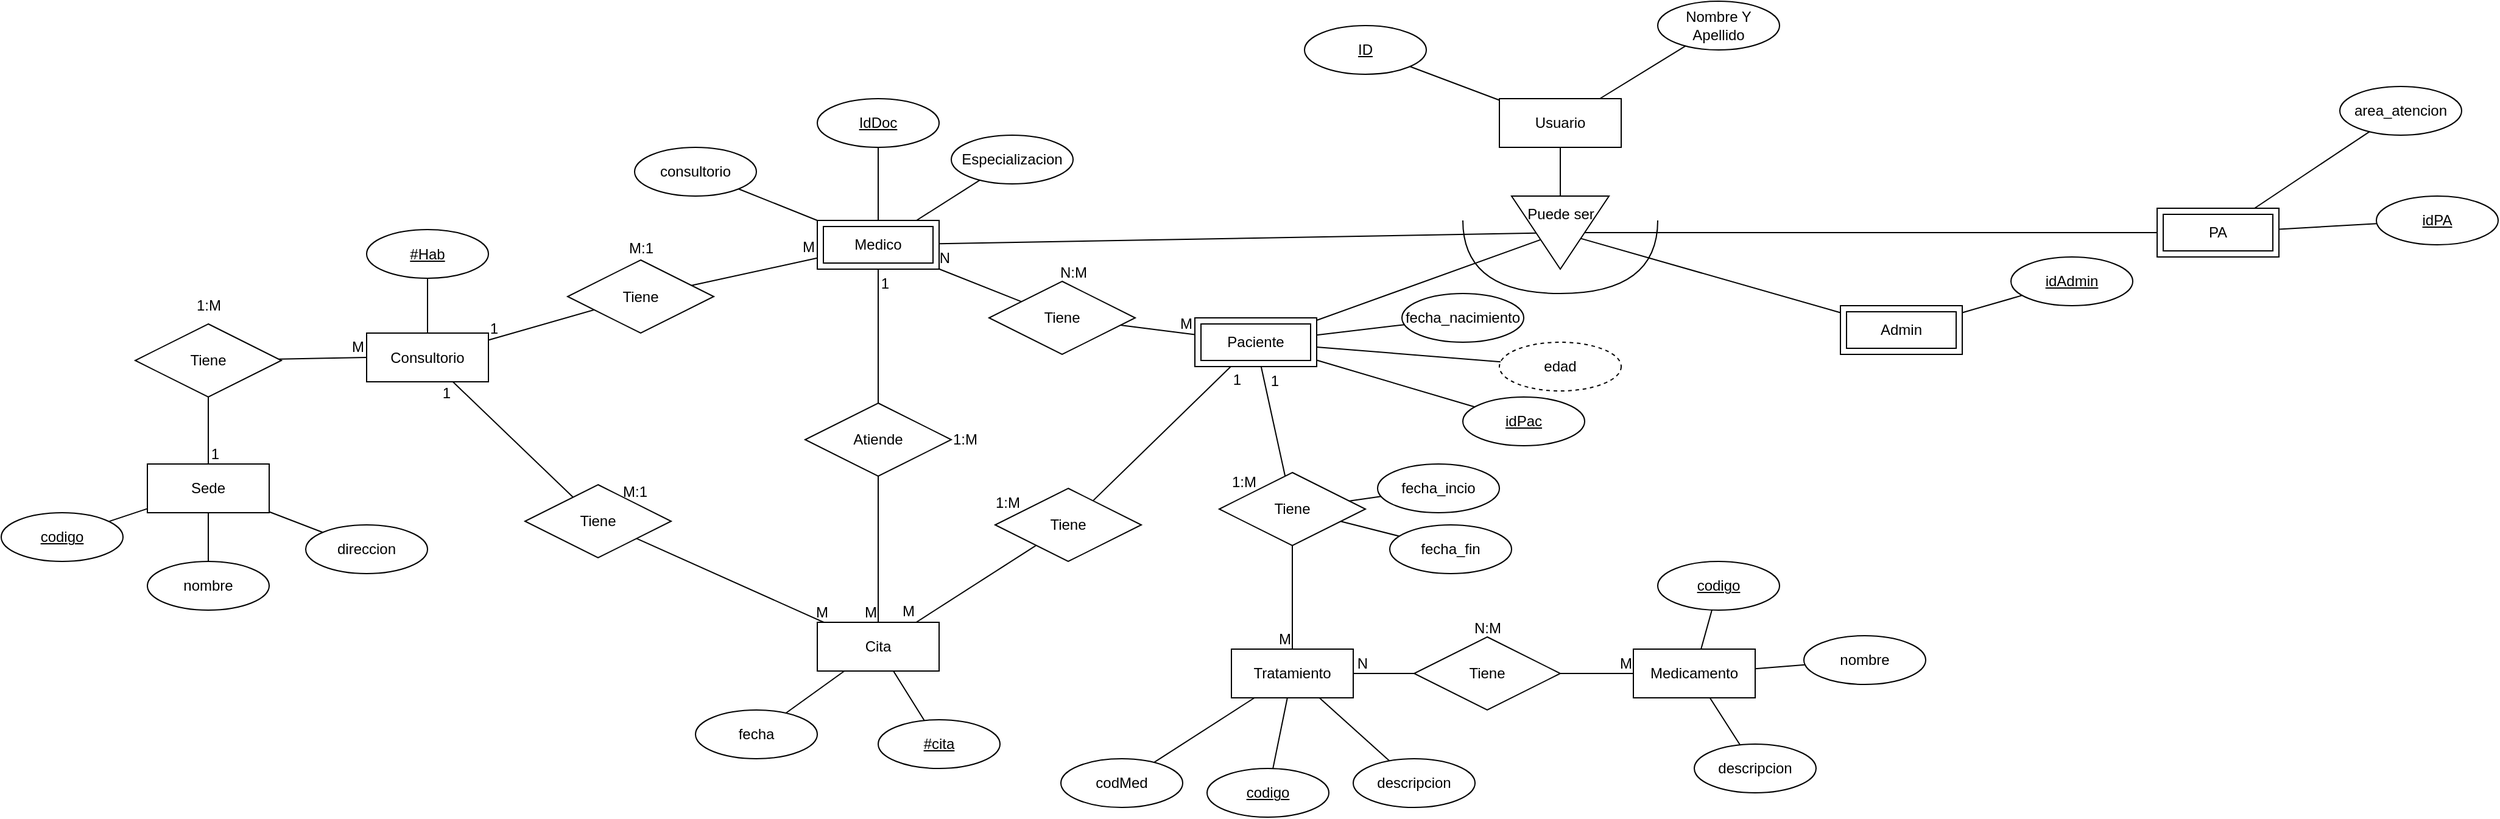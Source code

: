 <mxfile version="24.0.7" type="device">
  <diagram name="Page-1" id="L-1kJ7NZH9jHJ7zD8EyT">
    <mxGraphModel dx="3085" dy="1594" grid="1" gridSize="10" guides="1" tooltips="1" connect="1" arrows="1" fold="1" page="1" pageScale="1" pageWidth="850" pageHeight="1100" math="0" shadow="0">
      <root>
        <mxCell id="0" />
        <mxCell id="1" parent="0" />
        <mxCell id="Sb4ZPzo0STHoH6ZTwsFb-2" value="Paciente" style="shape=ext;margin=3;double=1;whiteSpace=wrap;html=1;align=center;" parent="1" vertex="1">
          <mxGeometry x="90" y="260" width="100" height="40" as="geometry" />
        </mxCell>
        <mxCell id="Sb4ZPzo0STHoH6ZTwsFb-3" value="Medico" style="shape=ext;margin=3;double=1;whiteSpace=wrap;html=1;align=center;" parent="1" vertex="1">
          <mxGeometry x="-220" y="180" width="100" height="40" as="geometry" />
        </mxCell>
        <mxCell id="Sb4ZPzo0STHoH6ZTwsFb-5" value="PA" style="shape=ext;margin=3;double=1;whiteSpace=wrap;html=1;align=center;" parent="1" vertex="1">
          <mxGeometry x="880" y="170" width="100" height="40" as="geometry" />
        </mxCell>
        <mxCell id="Sb4ZPzo0STHoH6ZTwsFb-6" value="Admin" style="shape=ext;margin=3;double=1;whiteSpace=wrap;html=1;align=center;" parent="1" vertex="1">
          <mxGeometry x="620" y="250" width="100" height="40" as="geometry" />
        </mxCell>
        <mxCell id="Sb4ZPzo0STHoH6ZTwsFb-12" value="" style="endArrow=none;html=1;rounded=0;" parent="1" source="Sb4ZPzo0STHoH6ZTwsFb-3" target="Sb4ZPzo0STHoH6ZTwsFb-1" edge="1">
          <mxGeometry relative="1" as="geometry">
            <mxPoint x="270" y="310" as="sourcePoint" />
            <mxPoint x="430" y="310" as="targetPoint" />
          </mxGeometry>
        </mxCell>
        <mxCell id="Sb4ZPzo0STHoH6ZTwsFb-13" value="" style="endArrow=none;html=1;rounded=0;" parent="1" source="Sb4ZPzo0STHoH6ZTwsFb-2" target="Sb4ZPzo0STHoH6ZTwsFb-1" edge="1">
          <mxGeometry relative="1" as="geometry">
            <mxPoint x="240" y="254" as="sourcePoint" />
            <mxPoint x="389" y="205" as="targetPoint" />
          </mxGeometry>
        </mxCell>
        <mxCell id="Sb4ZPzo0STHoH6ZTwsFb-14" value="" style="endArrow=none;html=1;rounded=0;" parent="1" source="Sb4ZPzo0STHoH6ZTwsFb-6" target="Sb4ZPzo0STHoH6ZTwsFb-1" edge="1">
          <mxGeometry relative="1" as="geometry">
            <mxPoint x="300" y="326" as="sourcePoint" />
            <mxPoint x="401" y="221" as="targetPoint" />
          </mxGeometry>
        </mxCell>
        <mxCell id="Sb4ZPzo0STHoH6ZTwsFb-15" value="" style="endArrow=none;html=1;rounded=0;" parent="1" source="Sb4ZPzo0STHoH6ZTwsFb-5" target="Sb4ZPzo0STHoH6ZTwsFb-1" edge="1">
          <mxGeometry relative="1" as="geometry">
            <mxPoint x="456" y="389" as="sourcePoint" />
            <mxPoint x="417" y="217" as="targetPoint" />
          </mxGeometry>
        </mxCell>
        <mxCell id="Sb4ZPzo0STHoH6ZTwsFb-18" value="&lt;u&gt;ID&lt;/u&gt;" style="ellipse;whiteSpace=wrap;html=1;align=center;" parent="1" vertex="1">
          <mxGeometry x="180" y="20" width="100" height="40" as="geometry" />
        </mxCell>
        <mxCell id="Sb4ZPzo0STHoH6ZTwsFb-19" value="Nombre Y Apellido" style="ellipse;whiteSpace=wrap;html=1;align=center;" parent="1" vertex="1">
          <mxGeometry x="470" width="100" height="40" as="geometry" />
        </mxCell>
        <mxCell id="Sb4ZPzo0STHoH6ZTwsFb-21" value="" style="endArrow=none;html=1;rounded=0;" parent="1" source="Sb4ZPzo0STHoH6ZTwsFb-18" target="0qtgqL_xirvCRxw2eVsJ-19" edge="1">
          <mxGeometry relative="1" as="geometry">
            <mxPoint x="270" y="310" as="sourcePoint" />
            <mxPoint x="430" y="310" as="targetPoint" />
          </mxGeometry>
        </mxCell>
        <mxCell id="Sb4ZPzo0STHoH6ZTwsFb-22" value="" style="endArrow=none;html=1;rounded=0;" parent="1" source="0qtgqL_xirvCRxw2eVsJ-19" target="Sb4ZPzo0STHoH6ZTwsFb-19" edge="1">
          <mxGeometry relative="1" as="geometry">
            <mxPoint x="312" y="168" as="sourcePoint" />
            <mxPoint x="363" y="210" as="targetPoint" />
          </mxGeometry>
        </mxCell>
        <mxCell id="Sb4ZPzo0STHoH6ZTwsFb-24" value="&lt;u&gt;IdDoc&lt;/u&gt;" style="ellipse;whiteSpace=wrap;html=1;align=center;" parent="1" vertex="1">
          <mxGeometry x="-220" y="80" width="100" height="40" as="geometry" />
        </mxCell>
        <mxCell id="Sb4ZPzo0STHoH6ZTwsFb-25" value="" style="endArrow=none;html=1;rounded=0;" parent="1" source="Sb4ZPzo0STHoH6ZTwsFb-24" target="Sb4ZPzo0STHoH6ZTwsFb-3" edge="1">
          <mxGeometry relative="1" as="geometry">
            <mxPoint x="270" y="310" as="sourcePoint" />
            <mxPoint x="430" y="310" as="targetPoint" />
          </mxGeometry>
        </mxCell>
        <mxCell id="0qtgqL_xirvCRxw2eVsJ-1" value="Especializacion&lt;span style=&quot;color: rgba(0, 0, 0, 0); font-family: monospace; font-size: 0px; text-align: start; text-wrap: nowrap;&quot;&gt;%3CmxGraphModel%3E%3Croot%3E%3CmxCell%20id%3D%220%22%2F%3E%3CmxCell%20id%3D%221%22%20parent%3D%220%22%2F%3E%3CmxCell%20id%3D%222%22%20value%3D%22IdDoc%22%20style%3D%22ellipse%3BwhiteSpace%3Dwrap%3Bhtml%3D1%3Balign%3Dcenter%3B%22%20vertex%3D%221%22%20parent%3D%221%22%3E%3CmxGeometry%20x%3D%2210%22%20y%3D%22310%22%20width%3D%22100%22%20height%3D%2240%22%20as%3D%22geometry%22%2F%3E%3C%2FmxCell%3E%3C%2Froot%3E%3C%2FmxGraphModel%3E&lt;/span&gt;" style="ellipse;whiteSpace=wrap;html=1;align=center;" vertex="1" parent="1">
          <mxGeometry x="-110" y="110" width="100" height="40" as="geometry" />
        </mxCell>
        <mxCell id="0qtgqL_xirvCRxw2eVsJ-2" value="consultorio" style="ellipse;whiteSpace=wrap;html=1;align=center;" vertex="1" parent="1">
          <mxGeometry x="-370" y="120" width="100" height="40" as="geometry" />
        </mxCell>
        <mxCell id="0qtgqL_xirvCRxw2eVsJ-3" value="&lt;u&gt;idPac&lt;/u&gt;" style="ellipse;whiteSpace=wrap;html=1;align=center;" vertex="1" parent="1">
          <mxGeometry x="310" y="325" width="100" height="40" as="geometry" />
        </mxCell>
        <mxCell id="0qtgqL_xirvCRxw2eVsJ-4" value="fecha_nacimiento" style="ellipse;whiteSpace=wrap;html=1;align=center;" vertex="1" parent="1">
          <mxGeometry x="260" y="240" width="100" height="40" as="geometry" />
        </mxCell>
        <mxCell id="0qtgqL_xirvCRxw2eVsJ-6" value="edad" style="ellipse;whiteSpace=wrap;html=1;align=center;dashed=1;" vertex="1" parent="1">
          <mxGeometry x="340" y="280" width="100" height="40" as="geometry" />
        </mxCell>
        <mxCell id="0qtgqL_xirvCRxw2eVsJ-7" value="&lt;u&gt;idAdmin&lt;/u&gt;" style="ellipse;whiteSpace=wrap;html=1;align=center;" vertex="1" parent="1">
          <mxGeometry x="760" y="210" width="100" height="40" as="geometry" />
        </mxCell>
        <mxCell id="0qtgqL_xirvCRxw2eVsJ-8" value="&lt;u&gt;idPA&lt;/u&gt;" style="ellipse;whiteSpace=wrap;html=1;align=center;" vertex="1" parent="1">
          <mxGeometry x="1060" y="160" width="100" height="40" as="geometry" />
        </mxCell>
        <mxCell id="0qtgqL_xirvCRxw2eVsJ-9" value="area_atencion" style="ellipse;whiteSpace=wrap;html=1;align=center;" vertex="1" parent="1">
          <mxGeometry x="1030" y="70" width="100" height="40" as="geometry" />
        </mxCell>
        <mxCell id="0qtgqL_xirvCRxw2eVsJ-10" value="" style="endArrow=none;html=1;rounded=0;" edge="1" parent="1" source="0qtgqL_xirvCRxw2eVsJ-1" target="Sb4ZPzo0STHoH6ZTwsFb-3">
          <mxGeometry relative="1" as="geometry">
            <mxPoint x="114" y="350" as="sourcePoint" />
            <mxPoint x="150" y="358" as="targetPoint" />
          </mxGeometry>
        </mxCell>
        <mxCell id="0qtgqL_xirvCRxw2eVsJ-12" value="" style="endArrow=none;html=1;rounded=0;" edge="1" parent="1" source="0qtgqL_xirvCRxw2eVsJ-2" target="Sb4ZPzo0STHoH6ZTwsFb-3">
          <mxGeometry relative="1" as="geometry">
            <mxPoint x="119" y="414" as="sourcePoint" />
            <mxPoint x="163" y="390" as="targetPoint" />
          </mxGeometry>
        </mxCell>
        <mxCell id="0qtgqL_xirvCRxw2eVsJ-13" value="" style="endArrow=none;html=1;rounded=0;" edge="1" parent="1" source="0qtgqL_xirvCRxw2eVsJ-6" target="Sb4ZPzo0STHoH6ZTwsFb-2">
          <mxGeometry relative="1" as="geometry">
            <mxPoint x="123" y="481" as="sourcePoint" />
            <mxPoint x="186" y="390" as="targetPoint" />
          </mxGeometry>
        </mxCell>
        <mxCell id="0qtgqL_xirvCRxw2eVsJ-14" value="" style="endArrow=none;html=1;rounded=0;" edge="1" parent="1" source="0qtgqL_xirvCRxw2eVsJ-4" target="Sb4ZPzo0STHoH6ZTwsFb-2">
          <mxGeometry relative="1" as="geometry">
            <mxPoint x="282" y="501" as="sourcePoint" />
            <mxPoint x="338" y="410" as="targetPoint" />
          </mxGeometry>
        </mxCell>
        <mxCell id="0qtgqL_xirvCRxw2eVsJ-15" value="" style="endArrow=none;html=1;rounded=0;" edge="1" parent="1" source="0qtgqL_xirvCRxw2eVsJ-3" target="Sb4ZPzo0STHoH6ZTwsFb-2">
          <mxGeometry relative="1" as="geometry">
            <mxPoint x="368" y="540" as="sourcePoint" />
            <mxPoint x="352" y="410" as="targetPoint" />
          </mxGeometry>
        </mxCell>
        <mxCell id="0qtgqL_xirvCRxw2eVsJ-16" value="" style="endArrow=none;html=1;rounded=0;" edge="1" parent="1" source="0qtgqL_xirvCRxw2eVsJ-7" target="Sb4ZPzo0STHoH6ZTwsFb-6">
          <mxGeometry relative="1" as="geometry">
            <mxPoint x="380" y="520" as="sourcePoint" />
            <mxPoint x="355" y="410" as="targetPoint" />
          </mxGeometry>
        </mxCell>
        <mxCell id="0qtgqL_xirvCRxw2eVsJ-17" value="" style="endArrow=none;html=1;rounded=0;" edge="1" parent="1" source="0qtgqL_xirvCRxw2eVsJ-8" target="Sb4ZPzo0STHoH6ZTwsFb-5">
          <mxGeometry relative="1" as="geometry">
            <mxPoint x="390" y="530" as="sourcePoint" />
            <mxPoint x="365" y="420" as="targetPoint" />
          </mxGeometry>
        </mxCell>
        <mxCell id="0qtgqL_xirvCRxw2eVsJ-18" value="" style="endArrow=none;html=1;rounded=0;" edge="1" parent="1" source="0qtgqL_xirvCRxw2eVsJ-9" target="Sb4ZPzo0STHoH6ZTwsFb-5">
          <mxGeometry relative="1" as="geometry">
            <mxPoint x="596" y="450" as="sourcePoint" />
            <mxPoint x="584" y="400" as="targetPoint" />
          </mxGeometry>
        </mxCell>
        <mxCell id="0qtgqL_xirvCRxw2eVsJ-19" value="Usuario" style="whiteSpace=wrap;html=1;align=center;" vertex="1" parent="1">
          <mxGeometry x="340" y="80" width="100" height="40" as="geometry" />
        </mxCell>
        <mxCell id="0qtgqL_xirvCRxw2eVsJ-22" value="Cita" style="whiteSpace=wrap;html=1;align=center;" vertex="1" parent="1">
          <mxGeometry x="-220" y="510" width="100" height="40" as="geometry" />
        </mxCell>
        <mxCell id="0qtgqL_xirvCRxw2eVsJ-24" value="Medicamento" style="whiteSpace=wrap;html=1;align=center;" vertex="1" parent="1">
          <mxGeometry x="450" y="532" width="100" height="40" as="geometry" />
        </mxCell>
        <mxCell id="0qtgqL_xirvCRxw2eVsJ-25" value="Sede" style="whiteSpace=wrap;html=1;align=center;" vertex="1" parent="1">
          <mxGeometry x="-770" y="380" width="100" height="40" as="geometry" />
        </mxCell>
        <mxCell id="0qtgqL_xirvCRxw2eVsJ-26" value="Tratamiento" style="whiteSpace=wrap;html=1;align=center;" vertex="1" parent="1">
          <mxGeometry x="120" y="532" width="100" height="40" as="geometry" />
        </mxCell>
        <mxCell id="0qtgqL_xirvCRxw2eVsJ-27" value="Consultorio" style="whiteSpace=wrap;html=1;align=center;" vertex="1" parent="1">
          <mxGeometry x="-590" y="272.5" width="100" height="40" as="geometry" />
        </mxCell>
        <mxCell id="0qtgqL_xirvCRxw2eVsJ-30" value="" style="endArrow=none;html=1;rounded=0;" edge="1" parent="1" source="0qtgqL_xirvCRxw2eVsJ-28" target="0qtgqL_xirvCRxw2eVsJ-25">
          <mxGeometry relative="1" as="geometry">
            <mxPoint x="-820" y="30" as="sourcePoint" />
            <mxPoint x="-660" y="30" as="targetPoint" />
          </mxGeometry>
        </mxCell>
        <mxCell id="0qtgqL_xirvCRxw2eVsJ-31" value="1" style="resizable=0;html=1;whiteSpace=wrap;align=right;verticalAlign=bottom;" connectable="0" vertex="1" parent="0qtgqL_xirvCRxw2eVsJ-30">
          <mxGeometry x="1" relative="1" as="geometry">
            <mxPoint x="10" as="offset" />
          </mxGeometry>
        </mxCell>
        <mxCell id="0qtgqL_xirvCRxw2eVsJ-32" value="" style="endArrow=none;html=1;rounded=0;entryX=0;entryY=0.5;entryDx=0;entryDy=0;" edge="1" parent="1" source="0qtgqL_xirvCRxw2eVsJ-28" target="0qtgqL_xirvCRxw2eVsJ-27">
          <mxGeometry relative="1" as="geometry">
            <mxPoint x="-780" y="210" as="sourcePoint" />
            <mxPoint x="-620" y="210" as="targetPoint" />
          </mxGeometry>
        </mxCell>
        <mxCell id="0qtgqL_xirvCRxw2eVsJ-33" value="M" style="resizable=0;html=1;whiteSpace=wrap;align=right;verticalAlign=bottom;" connectable="0" vertex="1" parent="0qtgqL_xirvCRxw2eVsJ-32">
          <mxGeometry x="1" relative="1" as="geometry" />
        </mxCell>
        <mxCell id="0qtgqL_xirvCRxw2eVsJ-35" value="" style="group" vertex="1" connectable="0" parent="1">
          <mxGeometry x="-780" y="235" width="120" height="90" as="geometry" />
        </mxCell>
        <mxCell id="0qtgqL_xirvCRxw2eVsJ-28" value="Tiene" style="shape=rhombus;perimeter=rhombusPerimeter;whiteSpace=wrap;html=1;align=center;" vertex="1" parent="0qtgqL_xirvCRxw2eVsJ-35">
          <mxGeometry y="30" width="120" height="60" as="geometry" />
        </mxCell>
        <mxCell id="0qtgqL_xirvCRxw2eVsJ-34" value="1:M" style="text;html=1;align=center;verticalAlign=middle;resizable=0;points=[];autosize=1;strokeColor=none;fillColor=none;" vertex="1" parent="0qtgqL_xirvCRxw2eVsJ-35">
          <mxGeometry x="40" width="40" height="30" as="geometry" />
        </mxCell>
        <mxCell id="0qtgqL_xirvCRxw2eVsJ-37" value="" style="endArrow=none;html=1;rounded=0;" edge="1" parent="1" source="0qtgqL_xirvCRxw2eVsJ-36" target="0qtgqL_xirvCRxw2eVsJ-26">
          <mxGeometry relative="1" as="geometry">
            <mxPoint x="260" y="392" as="sourcePoint" />
            <mxPoint x="420" y="392" as="targetPoint" />
          </mxGeometry>
        </mxCell>
        <mxCell id="0qtgqL_xirvCRxw2eVsJ-38" value="N" style="resizable=0;html=1;whiteSpace=wrap;align=right;verticalAlign=bottom;" connectable="0" vertex="1" parent="0qtgqL_xirvCRxw2eVsJ-37">
          <mxGeometry x="1" relative="1" as="geometry">
            <mxPoint x="13" as="offset" />
          </mxGeometry>
        </mxCell>
        <mxCell id="0qtgqL_xirvCRxw2eVsJ-39" value="" style="endArrow=none;html=1;rounded=0;" edge="1" parent="1" source="0qtgqL_xirvCRxw2eVsJ-36" target="0qtgqL_xirvCRxw2eVsJ-24">
          <mxGeometry relative="1" as="geometry">
            <mxPoint x="340" y="462" as="sourcePoint" />
            <mxPoint x="500" y="462" as="targetPoint" />
          </mxGeometry>
        </mxCell>
        <mxCell id="0qtgqL_xirvCRxw2eVsJ-40" value="M" style="resizable=0;html=1;whiteSpace=wrap;align=right;verticalAlign=bottom;" connectable="0" vertex="1" parent="0qtgqL_xirvCRxw2eVsJ-39">
          <mxGeometry x="1" relative="1" as="geometry" />
        </mxCell>
        <mxCell id="0qtgqL_xirvCRxw2eVsJ-42" value="" style="group" vertex="1" connectable="0" parent="1">
          <mxGeometry x="270" y="500" width="120" height="82" as="geometry" />
        </mxCell>
        <mxCell id="0qtgqL_xirvCRxw2eVsJ-36" value="Tiene" style="shape=rhombus;perimeter=rhombusPerimeter;whiteSpace=wrap;html=1;align=center;" vertex="1" parent="0qtgqL_xirvCRxw2eVsJ-42">
          <mxGeometry y="22" width="120" height="60" as="geometry" />
        </mxCell>
        <mxCell id="0qtgqL_xirvCRxw2eVsJ-41" value="N:M" style="text;html=1;align=center;verticalAlign=middle;resizable=0;points=[];autosize=1;strokeColor=none;fillColor=none;" vertex="1" parent="0qtgqL_xirvCRxw2eVsJ-42">
          <mxGeometry x="35" width="50" height="30" as="geometry" />
        </mxCell>
        <mxCell id="0qtgqL_xirvCRxw2eVsJ-44" value="" style="group" vertex="1" connectable="0" parent="1">
          <mxGeometry x="310" y="160" width="160" height="80" as="geometry" />
        </mxCell>
        <mxCell id="0qtgqL_xirvCRxw2eVsJ-20" value="" style="endArrow=none;html=1;rounded=0;" edge="1" parent="0qtgqL_xirvCRxw2eVsJ-44" source="Sb4ZPzo0STHoH6ZTwsFb-1" target="0qtgqL_xirvCRxw2eVsJ-19">
          <mxGeometry relative="1" as="geometry">
            <mxPoint x="-34" y="-96" as="sourcePoint" />
            <mxPoint x="40" y="-69" as="targetPoint" />
          </mxGeometry>
        </mxCell>
        <mxCell id="Sb4ZPzo0STHoH6ZTwsFb-1" value="" style="triangle;whiteSpace=wrap;html=1;rotation=90;" parent="0qtgqL_xirvCRxw2eVsJ-44" vertex="1">
          <mxGeometry x="50" y="-10" width="60" height="80" as="geometry" />
        </mxCell>
        <mxCell id="Sb4ZPzo0STHoH6ZTwsFb-16" value="" style="endArrow=none;html=1;rounded=0;edgeStyle=orthogonalEdgeStyle;curved=1;" parent="0qtgqL_xirvCRxw2eVsJ-44" edge="1">
          <mxGeometry relative="1" as="geometry">
            <mxPoint y="20" as="sourcePoint" />
            <mxPoint x="160" y="20" as="targetPoint" />
            <Array as="points">
              <mxPoint y="80" />
              <mxPoint x="160" y="80" />
            </Array>
          </mxGeometry>
        </mxCell>
        <mxCell id="Sb4ZPzo0STHoH6ZTwsFb-17" value="Puede ser" style="text;html=1;align=center;verticalAlign=middle;resizable=0;points=[];autosize=1;strokeColor=none;fillColor=none;" parent="0qtgqL_xirvCRxw2eVsJ-44" vertex="1">
          <mxGeometry x="40" width="80" height="30" as="geometry" />
        </mxCell>
        <mxCell id="0qtgqL_xirvCRxw2eVsJ-47" value="" style="endArrow=none;html=1;rounded=0;" edge="1" parent="1" source="0qtgqL_xirvCRxw2eVsJ-45" target="Sb4ZPzo0STHoH6ZTwsFb-3">
          <mxGeometry relative="1" as="geometry">
            <mxPoint x="-120" y="429.38" as="sourcePoint" />
            <mxPoint x="-240" y="429.38" as="targetPoint" />
          </mxGeometry>
        </mxCell>
        <mxCell id="0qtgqL_xirvCRxw2eVsJ-48" value="1" style="resizable=0;html=1;whiteSpace=wrap;align=right;verticalAlign=bottom;" connectable="0" vertex="1" parent="0qtgqL_xirvCRxw2eVsJ-47">
          <mxGeometry x="1" relative="1" as="geometry">
            <mxPoint x="10" y="20" as="offset" />
          </mxGeometry>
        </mxCell>
        <mxCell id="0qtgqL_xirvCRxw2eVsJ-49" value="" style="endArrow=none;html=1;rounded=0;" edge="1" parent="1" source="0qtgqL_xirvCRxw2eVsJ-45" target="0qtgqL_xirvCRxw2eVsJ-22">
          <mxGeometry relative="1" as="geometry">
            <mxPoint x="-210" y="410" as="sourcePoint" />
            <mxPoint x="-50" y="410" as="targetPoint" />
          </mxGeometry>
        </mxCell>
        <mxCell id="0qtgqL_xirvCRxw2eVsJ-50" value="M" style="resizable=0;html=1;whiteSpace=wrap;align=right;verticalAlign=bottom;" connectable="0" vertex="1" parent="0qtgqL_xirvCRxw2eVsJ-49">
          <mxGeometry x="1" relative="1" as="geometry" />
        </mxCell>
        <mxCell id="0qtgqL_xirvCRxw2eVsJ-52" value="" style="group" vertex="1" connectable="0" parent="1">
          <mxGeometry x="-230" y="330" width="151" height="60" as="geometry" />
        </mxCell>
        <mxCell id="0qtgqL_xirvCRxw2eVsJ-45" value="Atiende" style="shape=rhombus;perimeter=rhombusPerimeter;whiteSpace=wrap;html=1;align=center;" vertex="1" parent="0qtgqL_xirvCRxw2eVsJ-52">
          <mxGeometry width="120" height="60" as="geometry" />
        </mxCell>
        <mxCell id="0qtgqL_xirvCRxw2eVsJ-51" value="1:M" style="text;html=1;align=center;verticalAlign=middle;resizable=0;points=[];autosize=1;strokeColor=none;fillColor=none;" vertex="1" parent="0qtgqL_xirvCRxw2eVsJ-52">
          <mxGeometry x="111" y="15" width="40" height="30" as="geometry" />
        </mxCell>
        <mxCell id="0qtgqL_xirvCRxw2eVsJ-53" value="" style="endArrow=none;html=1;rounded=0;" edge="1" parent="1" source="0qtgqL_xirvCRxw2eVsJ-46" target="Sb4ZPzo0STHoH6ZTwsFb-2">
          <mxGeometry relative="1" as="geometry">
            <mxPoint x="-160" y="340" as="sourcePoint" />
            <mxPoint x="-160" y="230" as="targetPoint" />
          </mxGeometry>
        </mxCell>
        <mxCell id="0qtgqL_xirvCRxw2eVsJ-54" value="1" style="resizable=0;html=1;whiteSpace=wrap;align=right;verticalAlign=bottom;" connectable="0" vertex="1" parent="0qtgqL_xirvCRxw2eVsJ-53">
          <mxGeometry x="1" relative="1" as="geometry">
            <mxPoint x="10" y="20" as="offset" />
          </mxGeometry>
        </mxCell>
        <mxCell id="0qtgqL_xirvCRxw2eVsJ-55" value="" style="endArrow=none;html=1;rounded=0;" edge="1" parent="1" source="0qtgqL_xirvCRxw2eVsJ-46" target="0qtgqL_xirvCRxw2eVsJ-22">
          <mxGeometry relative="1" as="geometry">
            <mxPoint x="-160" y="400" as="sourcePoint" />
            <mxPoint x="-160" y="520" as="targetPoint" />
          </mxGeometry>
        </mxCell>
        <mxCell id="0qtgqL_xirvCRxw2eVsJ-56" value="M" style="resizable=0;html=1;whiteSpace=wrap;align=right;verticalAlign=bottom;" connectable="0" vertex="1" parent="0qtgqL_xirvCRxw2eVsJ-55">
          <mxGeometry x="1" relative="1" as="geometry" />
        </mxCell>
        <mxCell id="0qtgqL_xirvCRxw2eVsJ-58" value="" style="group" vertex="1" connectable="0" parent="1">
          <mxGeometry x="-84" y="397" width="130" height="63" as="geometry" />
        </mxCell>
        <mxCell id="0qtgqL_xirvCRxw2eVsJ-46" value="Tiene" style="shape=rhombus;perimeter=rhombusPerimeter;whiteSpace=wrap;html=1;align=center;" vertex="1" parent="0qtgqL_xirvCRxw2eVsJ-58">
          <mxGeometry x="10" y="3" width="120" height="60" as="geometry" />
        </mxCell>
        <mxCell id="0qtgqL_xirvCRxw2eVsJ-57" value="1:M" style="text;html=1;align=center;verticalAlign=middle;resizable=0;points=[];autosize=1;strokeColor=none;fillColor=none;" vertex="1" parent="0qtgqL_xirvCRxw2eVsJ-58">
          <mxGeometry width="40" height="30" as="geometry" />
        </mxCell>
        <mxCell id="0qtgqL_xirvCRxw2eVsJ-60" value="" style="endArrow=none;html=1;rounded=0;" edge="1" parent="1" source="0qtgqL_xirvCRxw2eVsJ-59" target="0qtgqL_xirvCRxw2eVsJ-27">
          <mxGeometry relative="1" as="geometry">
            <mxPoint x="-510" y="260" as="sourcePoint" />
            <mxPoint x="-350" y="260" as="targetPoint" />
          </mxGeometry>
        </mxCell>
        <mxCell id="0qtgqL_xirvCRxw2eVsJ-61" value="1" style="resizable=0;html=1;whiteSpace=wrap;align=right;verticalAlign=bottom;" connectable="0" vertex="1" parent="0qtgqL_xirvCRxw2eVsJ-60">
          <mxGeometry x="1" relative="1" as="geometry">
            <mxPoint x="10" y="-1" as="offset" />
          </mxGeometry>
        </mxCell>
        <mxCell id="0qtgqL_xirvCRxw2eVsJ-63" value="" style="endArrow=none;html=1;rounded=0;" edge="1" parent="1" source="0qtgqL_xirvCRxw2eVsJ-59" target="Sb4ZPzo0STHoH6ZTwsFb-3">
          <mxGeometry relative="1" as="geometry">
            <mxPoint x="-380" y="220" as="sourcePoint" />
            <mxPoint x="-220" y="220" as="targetPoint" />
          </mxGeometry>
        </mxCell>
        <mxCell id="0qtgqL_xirvCRxw2eVsJ-64" value="M" style="resizable=0;html=1;whiteSpace=wrap;align=right;verticalAlign=bottom;" connectable="0" vertex="1" parent="0qtgqL_xirvCRxw2eVsJ-63">
          <mxGeometry x="1" relative="1" as="geometry" />
        </mxCell>
        <mxCell id="0qtgqL_xirvCRxw2eVsJ-66" value="" style="group" vertex="1" connectable="0" parent="1">
          <mxGeometry x="-425" y="187.5" width="120" height="85" as="geometry" />
        </mxCell>
        <mxCell id="0qtgqL_xirvCRxw2eVsJ-59" value="Tiene" style="shape=rhombus;perimeter=rhombusPerimeter;whiteSpace=wrap;html=1;align=center;" vertex="1" parent="0qtgqL_xirvCRxw2eVsJ-66">
          <mxGeometry y="25" width="120" height="60" as="geometry" />
        </mxCell>
        <mxCell id="0qtgqL_xirvCRxw2eVsJ-65" value="M:1" style="text;html=1;align=center;verticalAlign=middle;resizable=0;points=[];autosize=1;strokeColor=none;fillColor=none;" vertex="1" parent="0qtgqL_xirvCRxw2eVsJ-66">
          <mxGeometry x="40" width="40" height="30" as="geometry" />
        </mxCell>
        <mxCell id="0qtgqL_xirvCRxw2eVsJ-68" value="" style="endArrow=none;html=1;rounded=0;" edge="1" parent="1" source="0qtgqL_xirvCRxw2eVsJ-67" target="Sb4ZPzo0STHoH6ZTwsFb-3">
          <mxGeometry relative="1" as="geometry">
            <mxPoint x="-60.002" y="266.846" as="sourcePoint" />
            <mxPoint x="-127.57" y="239.998" as="targetPoint" />
          </mxGeometry>
        </mxCell>
        <mxCell id="0qtgqL_xirvCRxw2eVsJ-69" value="N" style="resizable=0;html=1;whiteSpace=wrap;align=right;verticalAlign=bottom;" connectable="0" vertex="1" parent="0qtgqL_xirvCRxw2eVsJ-68">
          <mxGeometry x="1" relative="1" as="geometry">
            <mxPoint x="10" as="offset" />
          </mxGeometry>
        </mxCell>
        <mxCell id="0qtgqL_xirvCRxw2eVsJ-70" value="" style="endArrow=none;html=1;rounded=0;" edge="1" parent="1" source="0qtgqL_xirvCRxw2eVsJ-67" target="Sb4ZPzo0STHoH6ZTwsFb-2">
          <mxGeometry relative="1" as="geometry">
            <mxPoint x="-50" y="300" as="sourcePoint" />
            <mxPoint x="110" y="300" as="targetPoint" />
          </mxGeometry>
        </mxCell>
        <mxCell id="0qtgqL_xirvCRxw2eVsJ-71" value="M" style="resizable=0;html=1;whiteSpace=wrap;align=right;verticalAlign=bottom;" connectable="0" vertex="1" parent="0qtgqL_xirvCRxw2eVsJ-70">
          <mxGeometry x="1" relative="1" as="geometry" />
        </mxCell>
        <mxCell id="0qtgqL_xirvCRxw2eVsJ-73" value="" style="group" vertex="1" connectable="0" parent="1">
          <mxGeometry x="-79" y="208" width="120" height="82" as="geometry" />
        </mxCell>
        <mxCell id="0qtgqL_xirvCRxw2eVsJ-67" value="Tiene" style="shape=rhombus;perimeter=rhombusPerimeter;whiteSpace=wrap;html=1;align=center;" vertex="1" parent="0qtgqL_xirvCRxw2eVsJ-73">
          <mxGeometry y="22" width="120" height="60" as="geometry" />
        </mxCell>
        <mxCell id="0qtgqL_xirvCRxw2eVsJ-72" value="N:M" style="text;html=1;align=center;verticalAlign=middle;resizable=0;points=[];autosize=1;strokeColor=none;fillColor=none;" vertex="1" parent="0qtgqL_xirvCRxw2eVsJ-73">
          <mxGeometry x="44" width="50" height="30" as="geometry" />
        </mxCell>
        <mxCell id="0qtgqL_xirvCRxw2eVsJ-75" value="" style="endArrow=none;html=1;rounded=0;" edge="1" parent="1" source="0qtgqL_xirvCRxw2eVsJ-74" target="Sb4ZPzo0STHoH6ZTwsFb-2">
          <mxGeometry relative="1" as="geometry">
            <mxPoint x="130" y="550" as="sourcePoint" />
            <mxPoint x="290" y="550" as="targetPoint" />
          </mxGeometry>
        </mxCell>
        <mxCell id="0qtgqL_xirvCRxw2eVsJ-76" value="1" style="resizable=0;html=1;whiteSpace=wrap;align=right;verticalAlign=bottom;" connectable="0" vertex="1" parent="0qtgqL_xirvCRxw2eVsJ-75">
          <mxGeometry x="1" relative="1" as="geometry">
            <mxPoint x="16" y="20" as="offset" />
          </mxGeometry>
        </mxCell>
        <mxCell id="0qtgqL_xirvCRxw2eVsJ-77" value="" style="endArrow=none;html=1;rounded=0;" edge="1" parent="1" source="0qtgqL_xirvCRxw2eVsJ-74" target="0qtgqL_xirvCRxw2eVsJ-26">
          <mxGeometry relative="1" as="geometry">
            <mxPoint x="130" y="550" as="sourcePoint" />
            <mxPoint x="290" y="550" as="targetPoint" />
          </mxGeometry>
        </mxCell>
        <mxCell id="0qtgqL_xirvCRxw2eVsJ-78" value="M" style="resizable=0;html=1;whiteSpace=wrap;align=right;verticalAlign=bottom;" connectable="0" vertex="1" parent="0qtgqL_xirvCRxw2eVsJ-77">
          <mxGeometry x="1" relative="1" as="geometry" />
        </mxCell>
        <mxCell id="0qtgqL_xirvCRxw2eVsJ-80" value="" style="group" vertex="1" connectable="0" parent="1">
          <mxGeometry x="110" y="380" width="120" height="67" as="geometry" />
        </mxCell>
        <mxCell id="0qtgqL_xirvCRxw2eVsJ-74" value="Tiene" style="shape=rhombus;perimeter=rhombusPerimeter;whiteSpace=wrap;html=1;align=center;" vertex="1" parent="0qtgqL_xirvCRxw2eVsJ-80">
          <mxGeometry y="7" width="120" height="60" as="geometry" />
        </mxCell>
        <mxCell id="0qtgqL_xirvCRxw2eVsJ-79" value="1:M" style="text;html=1;align=center;verticalAlign=middle;resizable=0;points=[];autosize=1;strokeColor=none;fillColor=none;" vertex="1" parent="0qtgqL_xirvCRxw2eVsJ-80">
          <mxGeometry width="40" height="30" as="geometry" />
        </mxCell>
        <mxCell id="0qtgqL_xirvCRxw2eVsJ-81" value="&lt;u&gt;#Hab&lt;/u&gt;" style="ellipse;whiteSpace=wrap;html=1;align=center;" vertex="1" parent="1">
          <mxGeometry x="-590" y="187.5" width="100" height="40" as="geometry" />
        </mxCell>
        <mxCell id="0qtgqL_xirvCRxw2eVsJ-84" value="" style="endArrow=none;html=1;rounded=0;" edge="1" parent="1" source="0qtgqL_xirvCRxw2eVsJ-81" target="0qtgqL_xirvCRxw2eVsJ-27">
          <mxGeometry relative="1" as="geometry">
            <mxPoint x="-680" y="300" as="sourcePoint" />
            <mxPoint x="-520" y="300" as="targetPoint" />
          </mxGeometry>
        </mxCell>
        <mxCell id="0qtgqL_xirvCRxw2eVsJ-86" value="codigo" style="ellipse;whiteSpace=wrap;html=1;align=center;fontStyle=4;" vertex="1" parent="1">
          <mxGeometry x="-890" y="420" width="100" height="40" as="geometry" />
        </mxCell>
        <mxCell id="0qtgqL_xirvCRxw2eVsJ-87" value="" style="endArrow=none;html=1;rounded=0;" edge="1" parent="1" source="0qtgqL_xirvCRxw2eVsJ-25" target="0qtgqL_xirvCRxw2eVsJ-86">
          <mxGeometry relative="1" as="geometry">
            <mxPoint x="-680" y="300" as="sourcePoint" />
            <mxPoint x="-520" y="300" as="targetPoint" />
          </mxGeometry>
        </mxCell>
        <mxCell id="0qtgqL_xirvCRxw2eVsJ-88" value="nombre" style="ellipse;whiteSpace=wrap;html=1;align=center;" vertex="1" parent="1">
          <mxGeometry x="-770" y="460" width="100" height="40" as="geometry" />
        </mxCell>
        <mxCell id="0qtgqL_xirvCRxw2eVsJ-89" value="" style="endArrow=none;html=1;rounded=0;" edge="1" parent="1" source="0qtgqL_xirvCRxw2eVsJ-25" target="0qtgqL_xirvCRxw2eVsJ-88">
          <mxGeometry relative="1" as="geometry">
            <mxPoint x="-680" y="300" as="sourcePoint" />
            <mxPoint x="-520" y="300" as="targetPoint" />
          </mxGeometry>
        </mxCell>
        <mxCell id="0qtgqL_xirvCRxw2eVsJ-90" value="direccion" style="ellipse;whiteSpace=wrap;html=1;align=center;" vertex="1" parent="1">
          <mxGeometry x="-640" y="430" width="100" height="40" as="geometry" />
        </mxCell>
        <mxCell id="0qtgqL_xirvCRxw2eVsJ-91" value="" style="endArrow=none;html=1;rounded=0;" edge="1" parent="1" source="0qtgqL_xirvCRxw2eVsJ-25" target="0qtgqL_xirvCRxw2eVsJ-90">
          <mxGeometry relative="1" as="geometry">
            <mxPoint x="-680" y="300" as="sourcePoint" />
            <mxPoint x="-520" y="300" as="targetPoint" />
          </mxGeometry>
        </mxCell>
        <mxCell id="0qtgqL_xirvCRxw2eVsJ-92" value="fecha" style="ellipse;whiteSpace=wrap;html=1;align=center;" vertex="1" parent="1">
          <mxGeometry x="-320" y="582" width="100" height="40" as="geometry" />
        </mxCell>
        <mxCell id="0qtgqL_xirvCRxw2eVsJ-93" value="" style="endArrow=none;html=1;rounded=0;" edge="1" parent="1" source="0qtgqL_xirvCRxw2eVsJ-22" target="0qtgqL_xirvCRxw2eVsJ-92">
          <mxGeometry relative="1" as="geometry">
            <mxPoint x="-160" y="430" as="sourcePoint" />
            <mxPoint y="430" as="targetPoint" />
          </mxGeometry>
        </mxCell>
        <mxCell id="0qtgqL_xirvCRxw2eVsJ-94" value="&lt;u&gt;#cita&lt;/u&gt;" style="ellipse;whiteSpace=wrap;html=1;align=center;" vertex="1" parent="1">
          <mxGeometry x="-170" y="590" width="100" height="40" as="geometry" />
        </mxCell>
        <mxCell id="0qtgqL_xirvCRxw2eVsJ-95" value="" style="endArrow=none;html=1;rounded=0;" edge="1" parent="1" source="0qtgqL_xirvCRxw2eVsJ-22" target="0qtgqL_xirvCRxw2eVsJ-94">
          <mxGeometry relative="1" as="geometry">
            <mxPoint x="-160" y="430" as="sourcePoint" />
            <mxPoint y="430" as="targetPoint" />
          </mxGeometry>
        </mxCell>
        <mxCell id="0qtgqL_xirvCRxw2eVsJ-97" value="&lt;u&gt;codigo&lt;/u&gt;" style="ellipse;whiteSpace=wrap;html=1;align=center;" vertex="1" parent="1">
          <mxGeometry x="470" y="460" width="100" height="40" as="geometry" />
        </mxCell>
        <mxCell id="0qtgqL_xirvCRxw2eVsJ-98" value="" style="endArrow=none;html=1;rounded=0;" edge="1" parent="1" source="0qtgqL_xirvCRxw2eVsJ-24" target="0qtgqL_xirvCRxw2eVsJ-97">
          <mxGeometry relative="1" as="geometry">
            <mxPoint x="440" y="530" as="sourcePoint" />
            <mxPoint x="600" y="530" as="targetPoint" />
          </mxGeometry>
        </mxCell>
        <mxCell id="0qtgqL_xirvCRxw2eVsJ-99" value="nombre" style="ellipse;whiteSpace=wrap;html=1;align=center;" vertex="1" parent="1">
          <mxGeometry x="590" y="521" width="100" height="40" as="geometry" />
        </mxCell>
        <mxCell id="0qtgqL_xirvCRxw2eVsJ-100" value="" style="endArrow=none;html=1;rounded=0;" edge="1" parent="1" source="0qtgqL_xirvCRxw2eVsJ-24" target="0qtgqL_xirvCRxw2eVsJ-99">
          <mxGeometry relative="1" as="geometry">
            <mxPoint x="440" y="530" as="sourcePoint" />
            <mxPoint x="600" y="530" as="targetPoint" />
          </mxGeometry>
        </mxCell>
        <mxCell id="0qtgqL_xirvCRxw2eVsJ-101" value="descripcion" style="ellipse;whiteSpace=wrap;html=1;align=center;" vertex="1" parent="1">
          <mxGeometry x="500" y="610" width="100" height="40" as="geometry" />
        </mxCell>
        <mxCell id="0qtgqL_xirvCRxw2eVsJ-102" value="" style="endArrow=none;html=1;rounded=0;" edge="1" parent="1" source="0qtgqL_xirvCRxw2eVsJ-24" target="0qtgqL_xirvCRxw2eVsJ-101">
          <mxGeometry relative="1" as="geometry">
            <mxPoint x="440" y="530" as="sourcePoint" />
            <mxPoint x="600" y="530" as="targetPoint" />
          </mxGeometry>
        </mxCell>
        <mxCell id="0qtgqL_xirvCRxw2eVsJ-104" value="" style="endArrow=none;html=1;rounded=0;" edge="1" parent="1" source="0qtgqL_xirvCRxw2eVsJ-103" target="0qtgqL_xirvCRxw2eVsJ-27">
          <mxGeometry relative="1" as="geometry">
            <mxPoint x="-420" y="460" as="sourcePoint" />
            <mxPoint x="-260" y="460" as="targetPoint" />
          </mxGeometry>
        </mxCell>
        <mxCell id="0qtgqL_xirvCRxw2eVsJ-105" value="1" style="resizable=0;html=1;whiteSpace=wrap;align=right;verticalAlign=bottom;" connectable="0" vertex="1" parent="0qtgqL_xirvCRxw2eVsJ-104">
          <mxGeometry x="1" relative="1" as="geometry">
            <mxPoint y="18" as="offset" />
          </mxGeometry>
        </mxCell>
        <mxCell id="0qtgqL_xirvCRxw2eVsJ-106" value="" style="endArrow=none;html=1;rounded=0;" edge="1" parent="1" source="0qtgqL_xirvCRxw2eVsJ-103" target="0qtgqL_xirvCRxw2eVsJ-22">
          <mxGeometry relative="1" as="geometry">
            <mxPoint x="-360" y="460" as="sourcePoint" />
            <mxPoint x="-200" y="460" as="targetPoint" />
          </mxGeometry>
        </mxCell>
        <mxCell id="0qtgqL_xirvCRxw2eVsJ-107" value="M" style="resizable=0;html=1;whiteSpace=wrap;align=right;verticalAlign=bottom;" connectable="0" vertex="1" parent="0qtgqL_xirvCRxw2eVsJ-106">
          <mxGeometry x="1" relative="1" as="geometry">
            <mxPoint x="5" as="offset" />
          </mxGeometry>
        </mxCell>
        <mxCell id="0qtgqL_xirvCRxw2eVsJ-109" value="" style="group" vertex="1" connectable="0" parent="1">
          <mxGeometry x="-460" y="388" width="120" height="69" as="geometry" />
        </mxCell>
        <mxCell id="0qtgqL_xirvCRxw2eVsJ-103" value="Tiene" style="shape=rhombus;perimeter=rhombusPerimeter;whiteSpace=wrap;html=1;align=center;" vertex="1" parent="0qtgqL_xirvCRxw2eVsJ-109">
          <mxGeometry y="9" width="120" height="60" as="geometry" />
        </mxCell>
        <mxCell id="0qtgqL_xirvCRxw2eVsJ-108" value="M:1" style="text;html=1;align=center;verticalAlign=middle;resizable=0;points=[];autosize=1;strokeColor=none;fillColor=none;" vertex="1" parent="0qtgqL_xirvCRxw2eVsJ-109">
          <mxGeometry x="70" width="40" height="30" as="geometry" />
        </mxCell>
        <mxCell id="0qtgqL_xirvCRxw2eVsJ-111" value="&lt;u&gt;codigo&lt;/u&gt;" style="ellipse;whiteSpace=wrap;html=1;align=center;" vertex="1" parent="1">
          <mxGeometry x="100" y="630" width="100" height="40" as="geometry" />
        </mxCell>
        <mxCell id="0qtgqL_xirvCRxw2eVsJ-112" value="fecha_incio" style="ellipse;whiteSpace=wrap;html=1;align=center;" vertex="1" parent="1">
          <mxGeometry x="240" y="380" width="100" height="40" as="geometry" />
        </mxCell>
        <mxCell id="0qtgqL_xirvCRxw2eVsJ-113" value="" style="endArrow=none;html=1;rounded=0;" edge="1" parent="1" source="0qtgqL_xirvCRxw2eVsJ-74" target="0qtgqL_xirvCRxw2eVsJ-112">
          <mxGeometry relative="1" as="geometry">
            <mxPoint x="130" y="460" as="sourcePoint" />
            <mxPoint x="290" y="460" as="targetPoint" />
          </mxGeometry>
        </mxCell>
        <mxCell id="0qtgqL_xirvCRxw2eVsJ-114" value="" style="endArrow=none;html=1;rounded=0;" edge="1" parent="1" source="0qtgqL_xirvCRxw2eVsJ-26" target="0qtgqL_xirvCRxw2eVsJ-111">
          <mxGeometry relative="1" as="geometry">
            <mxPoint x="130" y="460" as="sourcePoint" />
            <mxPoint x="290" y="460" as="targetPoint" />
          </mxGeometry>
        </mxCell>
        <mxCell id="0qtgqL_xirvCRxw2eVsJ-115" value="codMed" style="ellipse;whiteSpace=wrap;html=1;align=center;" vertex="1" parent="1">
          <mxGeometry x="-20" y="622" width="100" height="40" as="geometry" />
        </mxCell>
        <mxCell id="0qtgqL_xirvCRxw2eVsJ-116" value="" style="endArrow=none;html=1;rounded=0;" edge="1" parent="1" source="0qtgqL_xirvCRxw2eVsJ-26" target="0qtgqL_xirvCRxw2eVsJ-115">
          <mxGeometry relative="1" as="geometry">
            <mxPoint x="60" y="500" as="sourcePoint" />
            <mxPoint x="220" y="500" as="targetPoint" />
          </mxGeometry>
        </mxCell>
        <mxCell id="0qtgqL_xirvCRxw2eVsJ-117" value="descripcion" style="ellipse;whiteSpace=wrap;html=1;align=center;" vertex="1" parent="1">
          <mxGeometry x="220" y="622" width="100" height="40" as="geometry" />
        </mxCell>
        <mxCell id="0qtgqL_xirvCRxw2eVsJ-118" value="" style="endArrow=none;html=1;rounded=0;" edge="1" parent="1" source="0qtgqL_xirvCRxw2eVsJ-26" target="0qtgqL_xirvCRxw2eVsJ-117">
          <mxGeometry relative="1" as="geometry">
            <mxPoint x="140" y="530" as="sourcePoint" />
            <mxPoint x="300" y="530" as="targetPoint" />
          </mxGeometry>
        </mxCell>
        <mxCell id="0qtgqL_xirvCRxw2eVsJ-119" value="fecha_fin" style="ellipse;whiteSpace=wrap;html=1;align=center;" vertex="1" parent="1">
          <mxGeometry x="250" y="430" width="100" height="40" as="geometry" />
        </mxCell>
        <mxCell id="0qtgqL_xirvCRxw2eVsJ-120" value="" style="endArrow=none;html=1;rounded=0;" edge="1" parent="1" source="0qtgqL_xirvCRxw2eVsJ-74" target="0qtgqL_xirvCRxw2eVsJ-119">
          <mxGeometry relative="1" as="geometry">
            <mxPoint x="140" y="530" as="sourcePoint" />
            <mxPoint x="300" y="530" as="targetPoint" />
          </mxGeometry>
        </mxCell>
      </root>
    </mxGraphModel>
  </diagram>
</mxfile>
